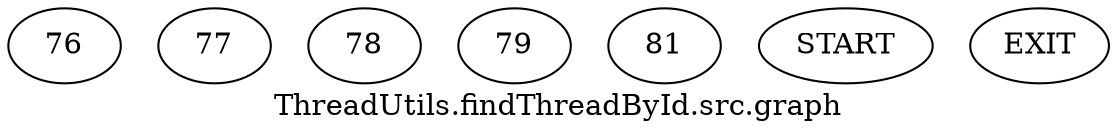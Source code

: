 /* --------------------------------------------------- */
/* Generated by Dr. Garbage Control Flow Graph Factory */
/* http://www.drgarbage.com                            */
/* Version: 4.5.0.201508311741                         */
/* Retrieved on: 2020-01-06 16:16:22.448               */
/* --------------------------------------------------- */
digraph "ThreadUtils.findThreadById.src.graph" {
 graph [label="ThreadUtils.findThreadById.src.graph"];
 2 [label="76" ]
 3 [label="77" ]
 4 [label="78" ]
 5 [label="79" ]
 6 [label="81" ]
 7 [label="START" ]
 8 [label="EXIT" ]
 7  2
 2  3
 3  4
 4  5
 4  6
 5  8
 6  8
}
